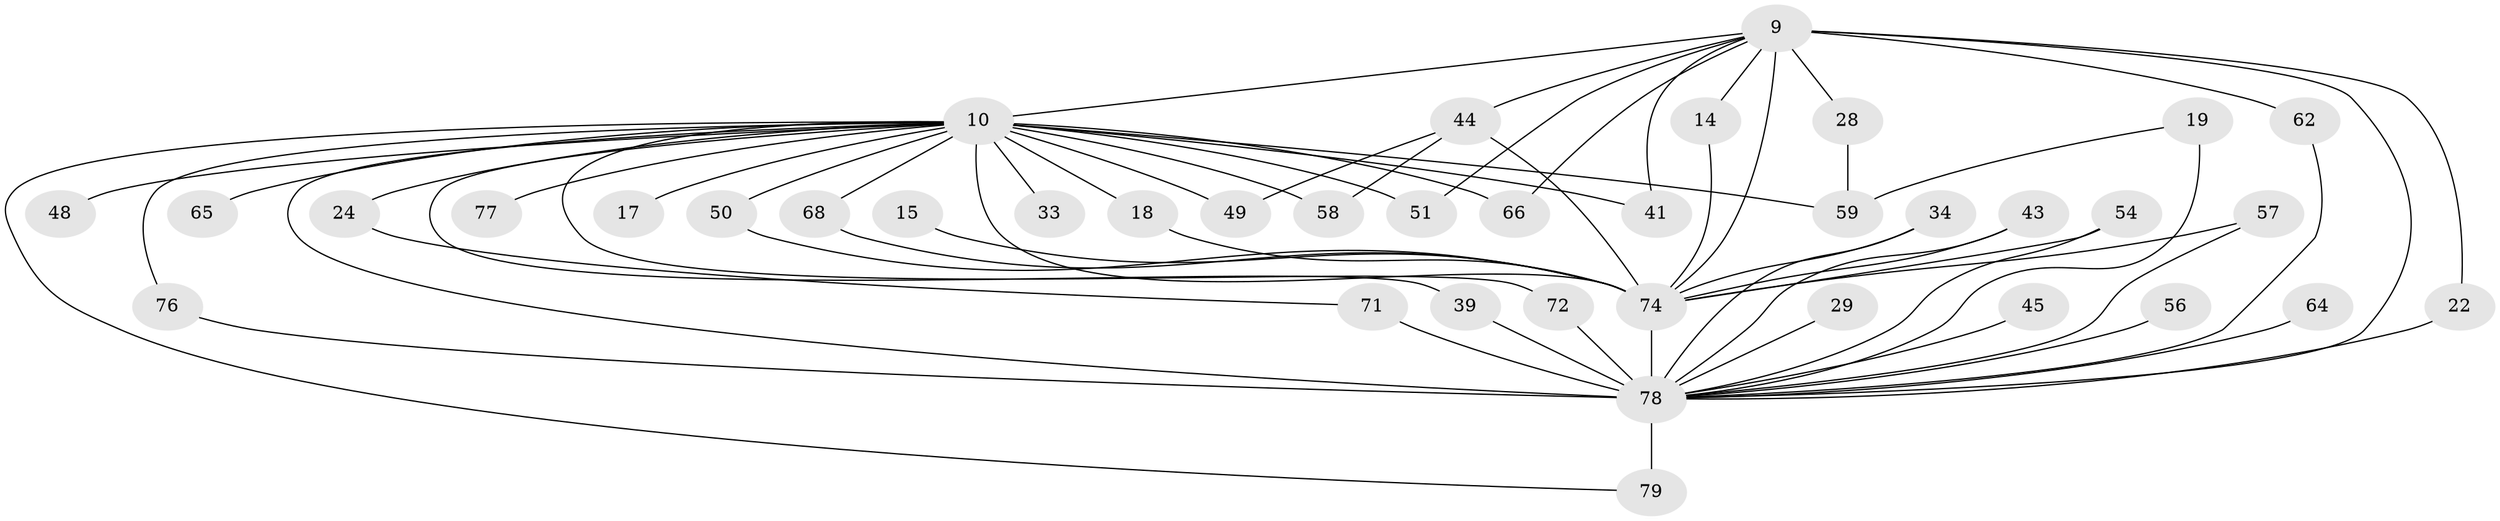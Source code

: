 // original degree distribution, {19: 0.02531645569620253, 20: 0.012658227848101266, 14: 0.02531645569620253, 18: 0.012658227848101266, 29: 0.012658227848101266, 22: 0.012658227848101266, 25: 0.012658227848101266, 12: 0.012658227848101266, 4: 0.0759493670886076, 3: 0.25316455696202533, 2: 0.5316455696202531, 6: 0.012658227848101266}
// Generated by graph-tools (version 1.1) at 2025/45/03/09/25 04:45:11]
// undirected, 39 vertices, 64 edges
graph export_dot {
graph [start="1"]
  node [color=gray90,style=filled];
  9 [super="+8"];
  10 [super="+4+7"];
  14;
  15;
  17;
  18;
  19;
  22;
  24;
  28;
  29;
  33;
  34;
  39;
  41;
  43;
  44 [super="+27+40"];
  45 [super="+26"];
  48;
  49;
  50 [super="+46"];
  51;
  54;
  56;
  57;
  58;
  59 [super="+53"];
  62;
  64;
  65;
  66 [super="+31"];
  68;
  71 [super="+38+69"];
  72;
  74 [super="+20+37+60+47+52"];
  76;
  77;
  78 [super="+75+6+73"];
  79 [super="+61"];
  9 -- 10 [weight=9];
  9 -- 51;
  9 -- 41;
  9 -- 14;
  9 -- 22;
  9 -- 28 [weight=2];
  9 -- 62;
  9 -- 66;
  9 -- 44 [weight=2];
  9 -- 78 [weight=7];
  9 -- 74 [weight=8];
  10 -- 17 [weight=2];
  10 -- 39;
  10 -- 41;
  10 -- 48 [weight=2];
  10 -- 50 [weight=3];
  10 -- 65 [weight=2];
  10 -- 74 [weight=10];
  10 -- 72;
  10 -- 77 [weight=2];
  10 -- 24 [weight=2];
  10 -- 33 [weight=2];
  10 -- 58;
  10 -- 79;
  10 -- 66 [weight=2];
  10 -- 68;
  10 -- 76;
  10 -- 78 [weight=9];
  10 -- 18;
  10 -- 49;
  10 -- 51;
  10 -- 59;
  14 -- 74;
  15 -- 74 [weight=2];
  18 -- 74;
  19 -- 59;
  19 -- 78 [weight=2];
  22 -- 78;
  24 -- 71;
  28 -- 59;
  29 -- 78;
  34 -- 78;
  34 -- 74;
  39 -- 78;
  43 -- 78;
  43 -- 74 [weight=2];
  44 -- 49;
  44 -- 58;
  44 -- 74 [weight=4];
  45 -- 78 [weight=3];
  50 -- 74;
  54 -- 78;
  54 -- 74;
  56 -- 78 [weight=2];
  57 -- 78;
  57 -- 74;
  62 -- 78;
  64 -- 78 [weight=2];
  68 -- 74;
  71 -- 78 [weight=4];
  72 -- 78;
  74 -- 78 [weight=12];
  76 -- 78;
  78 -- 79 [weight=2];
}
